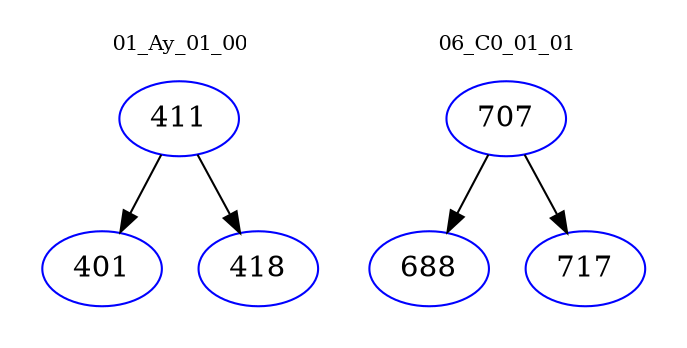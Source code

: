 digraph{
subgraph cluster_0 {
color = white
label = "01_Ay_01_00";
fontsize=10;
T0_411 [label="411", color="blue"]
T0_411 -> T0_401 [color="black"]
T0_401 [label="401", color="blue"]
T0_411 -> T0_418 [color="black"]
T0_418 [label="418", color="blue"]
}
subgraph cluster_1 {
color = white
label = "06_C0_01_01";
fontsize=10;
T1_707 [label="707", color="blue"]
T1_707 -> T1_688 [color="black"]
T1_688 [label="688", color="blue"]
T1_707 -> T1_717 [color="black"]
T1_717 [label="717", color="blue"]
}
}
